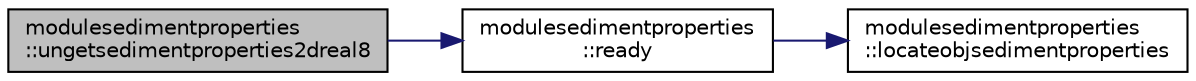 digraph "modulesedimentproperties::ungetsedimentproperties2dreal8"
{
 // LATEX_PDF_SIZE
  edge [fontname="Helvetica",fontsize="10",labelfontname="Helvetica",labelfontsize="10"];
  node [fontname="Helvetica",fontsize="10",shape=record];
  rankdir="LR";
  Node1 [label="modulesedimentproperties\l::ungetsedimentproperties2dreal8",height=0.2,width=0.4,color="black", fillcolor="grey75", style="filled", fontcolor="black",tooltip=" "];
  Node1 -> Node2 [color="midnightblue",fontsize="10",style="solid",fontname="Helvetica"];
  Node2 [label="modulesedimentproperties\l::ready",height=0.2,width=0.4,color="black", fillcolor="white", style="filled",URL="$namespacemodulesedimentproperties.html#a0ac80b6b6970285688cd69f623317e33",tooltip=" "];
  Node2 -> Node3 [color="midnightblue",fontsize="10",style="solid",fontname="Helvetica"];
  Node3 [label="modulesedimentproperties\l::locateobjsedimentproperties",height=0.2,width=0.4,color="black", fillcolor="white", style="filled",URL="$namespacemodulesedimentproperties.html#a8bdf617b0165523af238758f5b5a5767",tooltip=" "];
}
